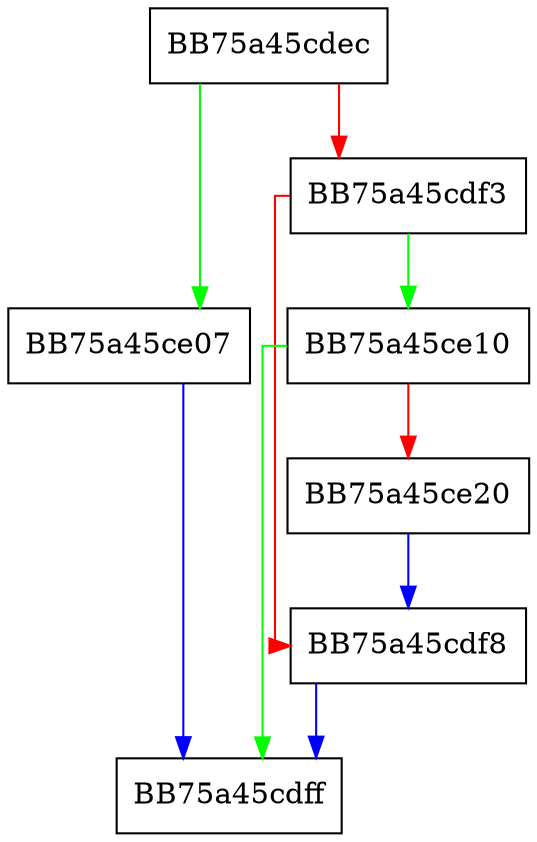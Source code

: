 digraph setGetterMethod {
  node [shape="box"];
  graph [splines=ortho];
  BB75a45cdec -> BB75a45ce07 [color="green"];
  BB75a45cdec -> BB75a45cdf3 [color="red"];
  BB75a45cdf3 -> BB75a45ce10 [color="green"];
  BB75a45cdf3 -> BB75a45cdf8 [color="red"];
  BB75a45cdf8 -> BB75a45cdff [color="blue"];
  BB75a45ce07 -> BB75a45cdff [color="blue"];
  BB75a45ce10 -> BB75a45cdff [color="green"];
  BB75a45ce10 -> BB75a45ce20 [color="red"];
  BB75a45ce20 -> BB75a45cdf8 [color="blue"];
}